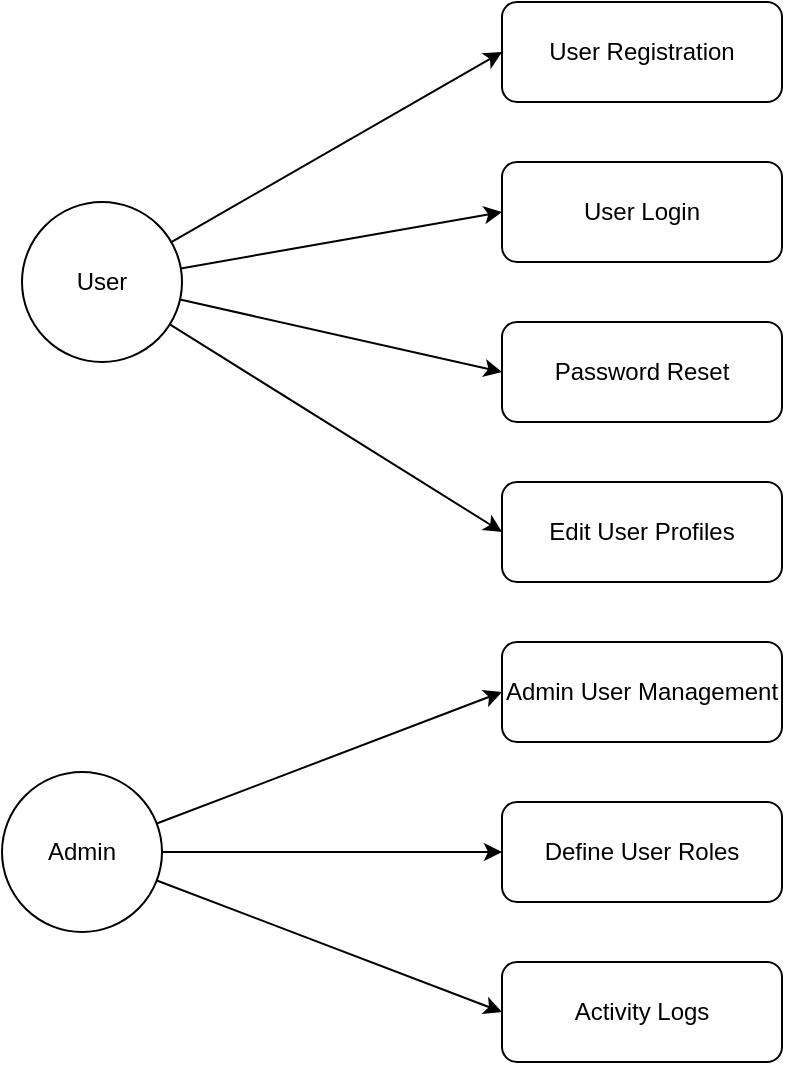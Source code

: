 <mxfile version="20.8.10" type="device"><diagram name="User Management Use Case" id="D0v8dZaXZDuqtXvIvPdz"><mxGraphModel dx="627" dy="1843" grid="1" gridSize="10" guides="1" tooltips="1" connect="1" arrows="1" fold="1" page="1" pageScale="1" pageWidth="827" pageHeight="1169" math="0" shadow="0"><root><mxCell id="0"/><mxCell id="1" parent="0"/><mxCell id="s3zxUPnhEOxosTRvmUFG-1" value="User" style="ellipse;whiteSpace=wrap;html=1;" vertex="1" parent="1"><mxGeometry x="90" y="-140" width="80" height="80" as="geometry"/></mxCell><mxCell id="s3zxUPnhEOxosTRvmUFG-2" value="Admin" style="ellipse;whiteSpace=wrap;html=1;" vertex="1" parent="1"><mxGeometry x="80" y="145" width="80" height="80" as="geometry"/></mxCell><mxCell id="s3zxUPnhEOxosTRvmUFG-3" value="User Registration" style="rounded=1;whiteSpace=wrap;html=1;" vertex="1" parent="1"><mxGeometry x="330" y="-240" width="140" height="50" as="geometry"/></mxCell><mxCell id="s3zxUPnhEOxosTRvmUFG-4" value="User Login" style="rounded=1;whiteSpace=wrap;html=1;" vertex="1" parent="1"><mxGeometry x="330" y="-160" width="140" height="50" as="geometry"/></mxCell><mxCell id="s3zxUPnhEOxosTRvmUFG-5" value="Password Reset" style="rounded=1;whiteSpace=wrap;html=1;" vertex="1" parent="1"><mxGeometry x="330" y="-80" width="140" height="50" as="geometry"/></mxCell><mxCell id="s3zxUPnhEOxosTRvmUFG-6" value="Edit User Profiles" style="rounded=1;whiteSpace=wrap;html=1;" vertex="1" parent="1"><mxGeometry x="330" width="140" height="50" as="geometry"/></mxCell><mxCell id="s3zxUPnhEOxosTRvmUFG-7" value="Admin User Management" style="rounded=1;whiteSpace=wrap;html=1;" vertex="1" parent="1"><mxGeometry x="330" y="80" width="140" height="50" as="geometry"/></mxCell><mxCell id="s3zxUPnhEOxosTRvmUFG-8" value="Define User Roles" style="rounded=1;whiteSpace=wrap;html=1;" vertex="1" parent="1"><mxGeometry x="330" y="160" width="140" height="50" as="geometry"/></mxCell><mxCell id="s3zxUPnhEOxosTRvmUFG-9" value="Activity Logs" style="rounded=1;whiteSpace=wrap;html=1;" vertex="1" parent="1"><mxGeometry x="330" y="240" width="140" height="50" as="geometry"/></mxCell><mxCell id="s3zxUPnhEOxosTRvmUFG-10" style="entryX=0;entryY=0.5;entryDx=0;entryDy=0;" edge="1" parent="1" source="s3zxUPnhEOxosTRvmUFG-1" target="s3zxUPnhEOxosTRvmUFG-3"><mxGeometry relative="1" as="geometry"/></mxCell><mxCell id="s3zxUPnhEOxosTRvmUFG-11" style="entryX=0;entryY=0.5;entryDx=0;entryDy=0;" edge="1" parent="1" source="s3zxUPnhEOxosTRvmUFG-1" target="s3zxUPnhEOxosTRvmUFG-4"><mxGeometry relative="1" as="geometry"/></mxCell><mxCell id="s3zxUPnhEOxosTRvmUFG-12" style="entryX=0;entryY=0.5;entryDx=0;entryDy=0;" edge="1" parent="1" source="s3zxUPnhEOxosTRvmUFG-1" target="s3zxUPnhEOxosTRvmUFG-5"><mxGeometry relative="1" as="geometry"/></mxCell><mxCell id="s3zxUPnhEOxosTRvmUFG-13" style="entryX=0;entryY=0.5;entryDx=0;entryDy=0;" edge="1" parent="1" source="s3zxUPnhEOxosTRvmUFG-1" target="s3zxUPnhEOxosTRvmUFG-6"><mxGeometry relative="1" as="geometry"/></mxCell><mxCell id="s3zxUPnhEOxosTRvmUFG-14" style="entryX=0;entryY=0.5;entryDx=0;entryDy=0;" edge="1" parent="1" source="s3zxUPnhEOxosTRvmUFG-2" target="s3zxUPnhEOxosTRvmUFG-7"><mxGeometry relative="1" as="geometry"/></mxCell><mxCell id="s3zxUPnhEOxosTRvmUFG-15" edge="1" parent="1" source="s3zxUPnhEOxosTRvmUFG-2" target="s3zxUPnhEOxosTRvmUFG-8"><mxGeometry relative="1" as="geometry"/></mxCell><mxCell id="s3zxUPnhEOxosTRvmUFG-16" style="entryX=0;entryY=0.5;entryDx=0;entryDy=0;" edge="1" parent="1" source="s3zxUPnhEOxosTRvmUFG-2" target="s3zxUPnhEOxosTRvmUFG-9"><mxGeometry relative="1" as="geometry"/></mxCell></root></mxGraphModel></diagram></mxfile>